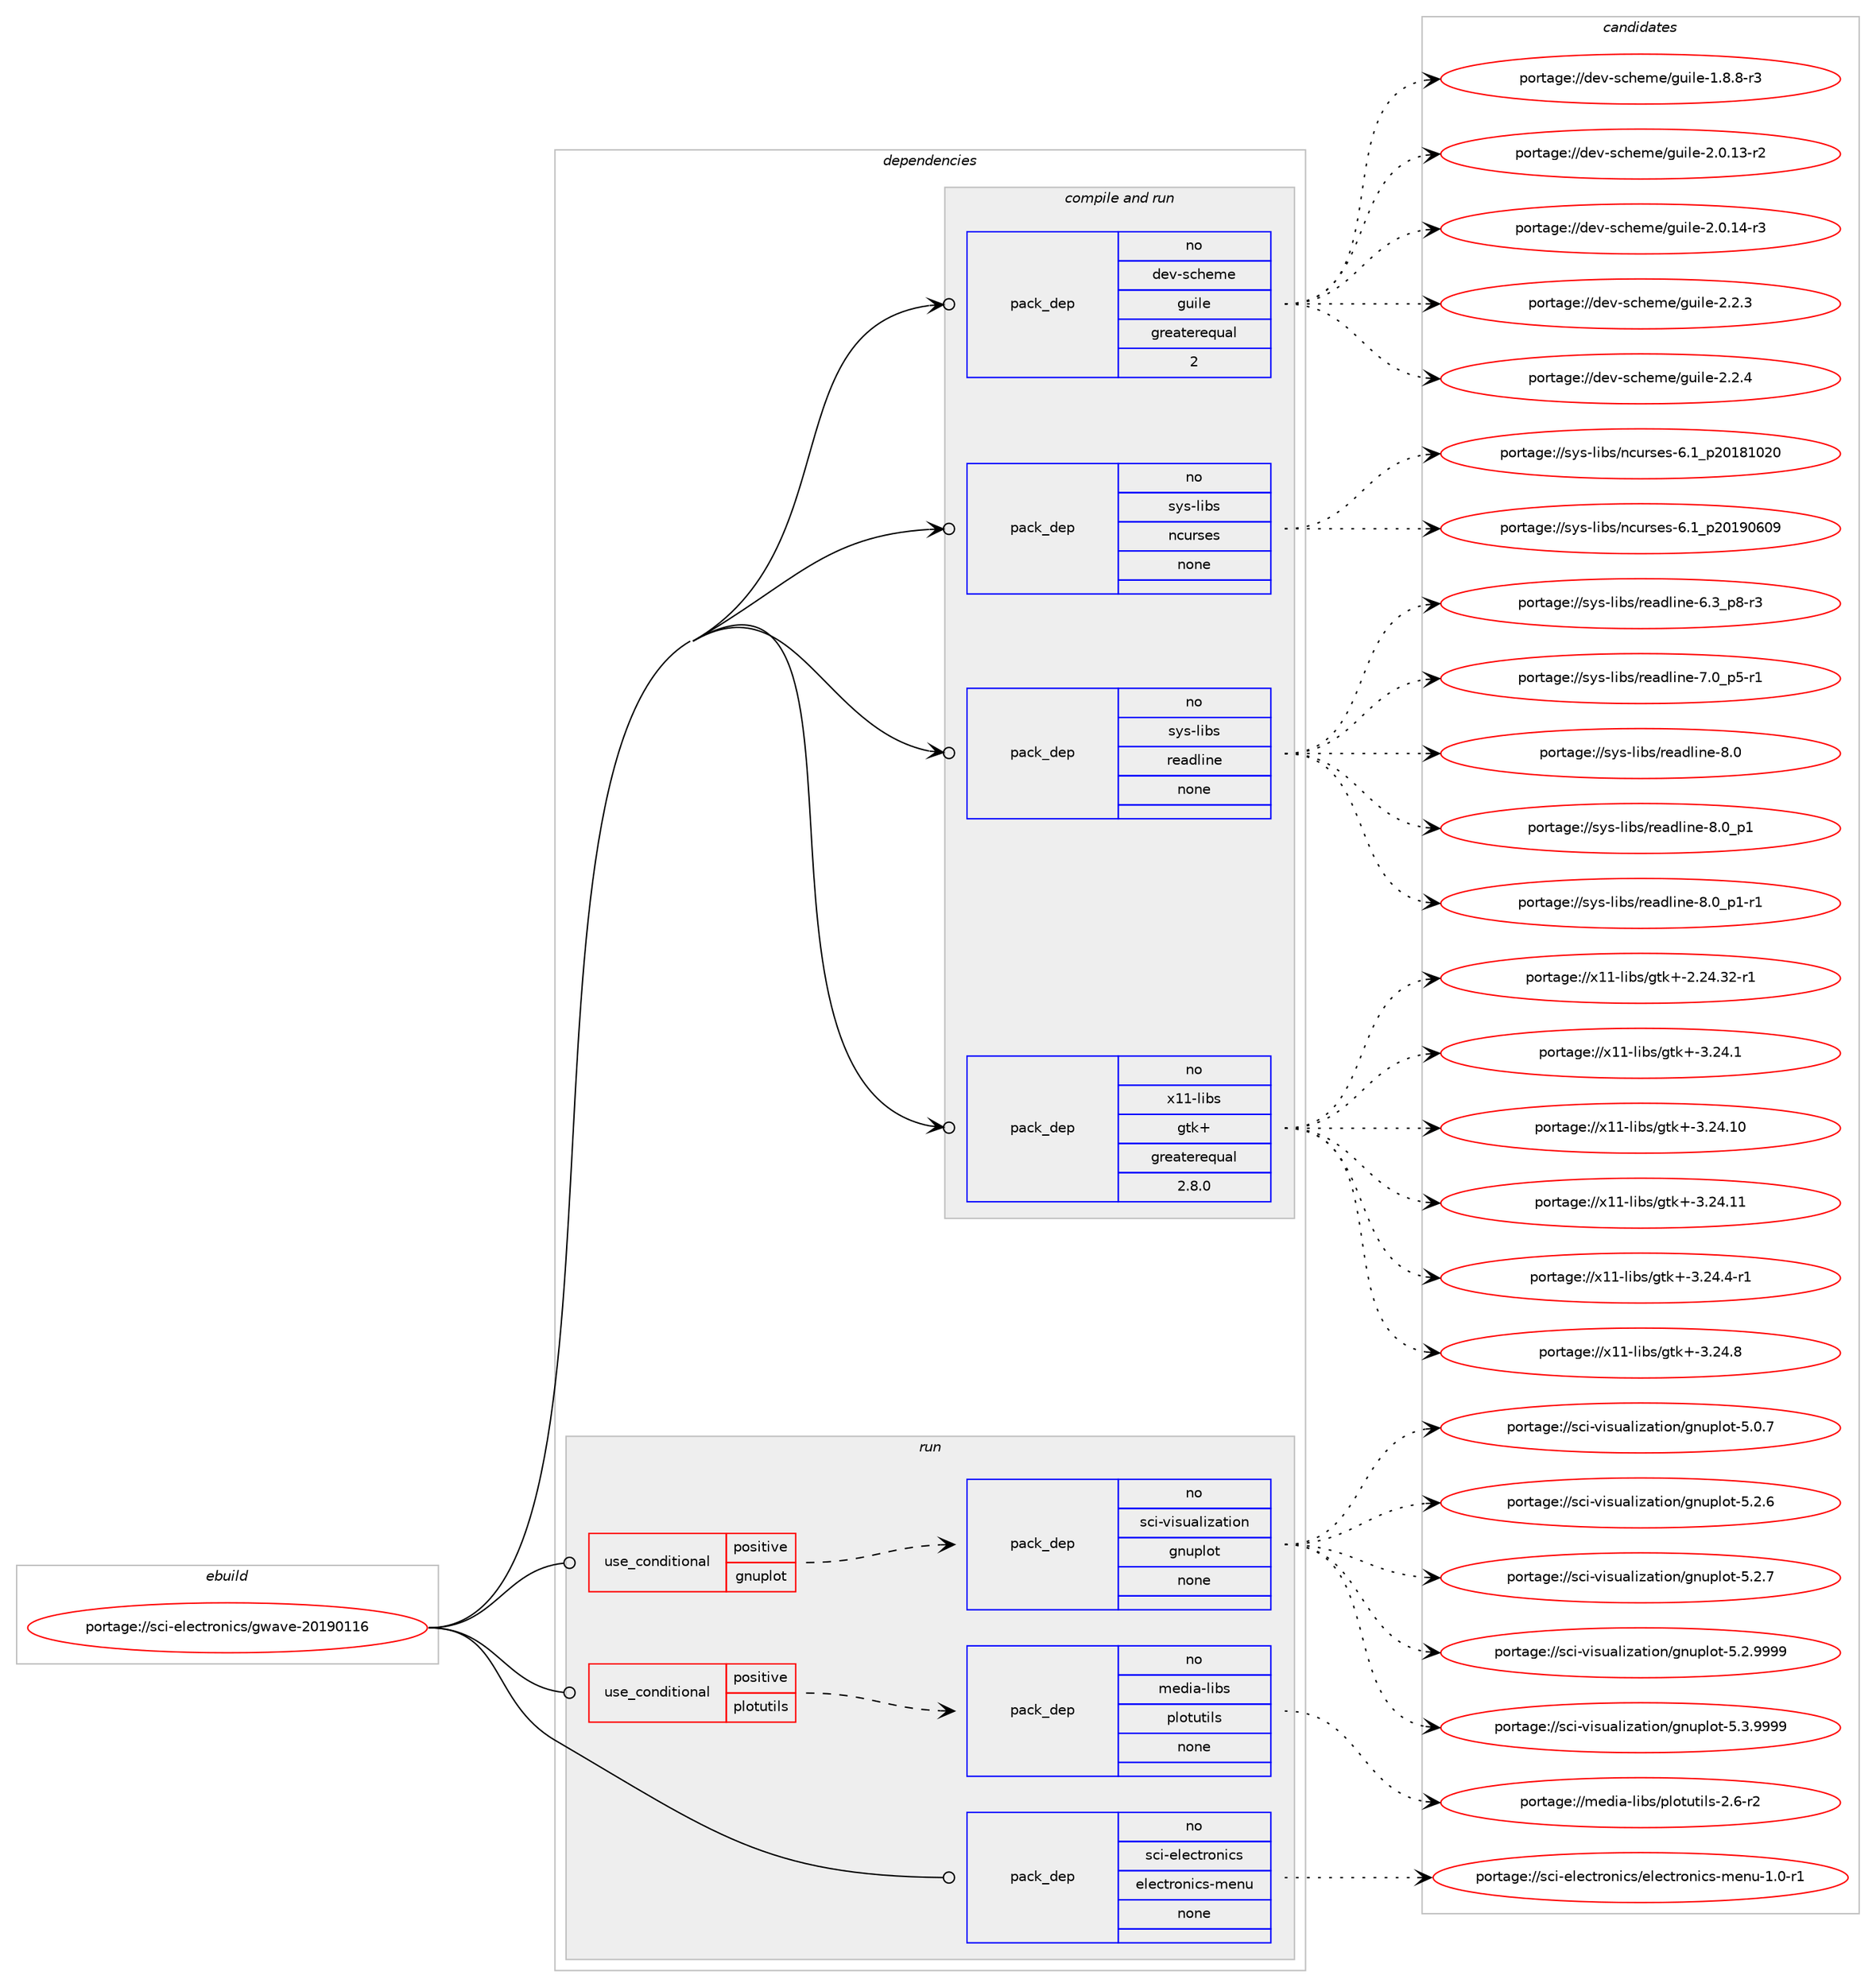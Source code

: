 digraph prolog {

# *************
# Graph options
# *************

newrank=true;
concentrate=true;
compound=true;
graph [rankdir=LR,fontname=Helvetica,fontsize=10,ranksep=1.5];#, ranksep=2.5, nodesep=0.2];
edge  [arrowhead=vee];
node  [fontname=Helvetica,fontsize=10];

# **********
# The ebuild
# **********

subgraph cluster_leftcol {
color=gray;
rank=same;
label=<<i>ebuild</i>>;
id [label="portage://sci-electronics/gwave-20190116", color=red, width=4, href="../sci-electronics/gwave-20190116.svg"];
}

# ****************
# The dependencies
# ****************

subgraph cluster_midcol {
color=gray;
label=<<i>dependencies</i>>;
subgraph cluster_compile {
fillcolor="#eeeeee";
style=filled;
label=<<i>compile</i>>;
}
subgraph cluster_compileandrun {
fillcolor="#eeeeee";
style=filled;
label=<<i>compile and run</i>>;
subgraph pack283814 {
dependency385972 [label=<<TABLE BORDER="0" CELLBORDER="1" CELLSPACING="0" CELLPADDING="4" WIDTH="220"><TR><TD ROWSPAN="6" CELLPADDING="30">pack_dep</TD></TR><TR><TD WIDTH="110">no</TD></TR><TR><TD>dev-scheme</TD></TR><TR><TD>guile</TD></TR><TR><TD>greaterequal</TD></TR><TR><TD>2</TD></TR></TABLE>>, shape=none, color=blue];
}
id:e -> dependency385972:w [weight=20,style="solid",arrowhead="odotvee"];
subgraph pack283815 {
dependency385973 [label=<<TABLE BORDER="0" CELLBORDER="1" CELLSPACING="0" CELLPADDING="4" WIDTH="220"><TR><TD ROWSPAN="6" CELLPADDING="30">pack_dep</TD></TR><TR><TD WIDTH="110">no</TD></TR><TR><TD>sys-libs</TD></TR><TR><TD>ncurses</TD></TR><TR><TD>none</TD></TR><TR><TD></TD></TR></TABLE>>, shape=none, color=blue];
}
id:e -> dependency385973:w [weight=20,style="solid",arrowhead="odotvee"];
subgraph pack283816 {
dependency385974 [label=<<TABLE BORDER="0" CELLBORDER="1" CELLSPACING="0" CELLPADDING="4" WIDTH="220"><TR><TD ROWSPAN="6" CELLPADDING="30">pack_dep</TD></TR><TR><TD WIDTH="110">no</TD></TR><TR><TD>sys-libs</TD></TR><TR><TD>readline</TD></TR><TR><TD>none</TD></TR><TR><TD></TD></TR></TABLE>>, shape=none, color=blue];
}
id:e -> dependency385974:w [weight=20,style="solid",arrowhead="odotvee"];
subgraph pack283817 {
dependency385975 [label=<<TABLE BORDER="0" CELLBORDER="1" CELLSPACING="0" CELLPADDING="4" WIDTH="220"><TR><TD ROWSPAN="6" CELLPADDING="30">pack_dep</TD></TR><TR><TD WIDTH="110">no</TD></TR><TR><TD>x11-libs</TD></TR><TR><TD>gtk+</TD></TR><TR><TD>greaterequal</TD></TR><TR><TD>2.8.0</TD></TR></TABLE>>, shape=none, color=blue];
}
id:e -> dependency385975:w [weight=20,style="solid",arrowhead="odotvee"];
}
subgraph cluster_run {
fillcolor="#eeeeee";
style=filled;
label=<<i>run</i>>;
subgraph cond95615 {
dependency385976 [label=<<TABLE BORDER="0" CELLBORDER="1" CELLSPACING="0" CELLPADDING="4"><TR><TD ROWSPAN="3" CELLPADDING="10">use_conditional</TD></TR><TR><TD>positive</TD></TR><TR><TD>gnuplot</TD></TR></TABLE>>, shape=none, color=red];
subgraph pack283818 {
dependency385977 [label=<<TABLE BORDER="0" CELLBORDER="1" CELLSPACING="0" CELLPADDING="4" WIDTH="220"><TR><TD ROWSPAN="6" CELLPADDING="30">pack_dep</TD></TR><TR><TD WIDTH="110">no</TD></TR><TR><TD>sci-visualization</TD></TR><TR><TD>gnuplot</TD></TR><TR><TD>none</TD></TR><TR><TD></TD></TR></TABLE>>, shape=none, color=blue];
}
dependency385976:e -> dependency385977:w [weight=20,style="dashed",arrowhead="vee"];
}
id:e -> dependency385976:w [weight=20,style="solid",arrowhead="odot"];
subgraph cond95616 {
dependency385978 [label=<<TABLE BORDER="0" CELLBORDER="1" CELLSPACING="0" CELLPADDING="4"><TR><TD ROWSPAN="3" CELLPADDING="10">use_conditional</TD></TR><TR><TD>positive</TD></TR><TR><TD>plotutils</TD></TR></TABLE>>, shape=none, color=red];
subgraph pack283819 {
dependency385979 [label=<<TABLE BORDER="0" CELLBORDER="1" CELLSPACING="0" CELLPADDING="4" WIDTH="220"><TR><TD ROWSPAN="6" CELLPADDING="30">pack_dep</TD></TR><TR><TD WIDTH="110">no</TD></TR><TR><TD>media-libs</TD></TR><TR><TD>plotutils</TD></TR><TR><TD>none</TD></TR><TR><TD></TD></TR></TABLE>>, shape=none, color=blue];
}
dependency385978:e -> dependency385979:w [weight=20,style="dashed",arrowhead="vee"];
}
id:e -> dependency385978:w [weight=20,style="solid",arrowhead="odot"];
subgraph pack283820 {
dependency385980 [label=<<TABLE BORDER="0" CELLBORDER="1" CELLSPACING="0" CELLPADDING="4" WIDTH="220"><TR><TD ROWSPAN="6" CELLPADDING="30">pack_dep</TD></TR><TR><TD WIDTH="110">no</TD></TR><TR><TD>sci-electronics</TD></TR><TR><TD>electronics-menu</TD></TR><TR><TD>none</TD></TR><TR><TD></TD></TR></TABLE>>, shape=none, color=blue];
}
id:e -> dependency385980:w [weight=20,style="solid",arrowhead="odot"];
}
}

# **************
# The candidates
# **************

subgraph cluster_choices {
rank=same;
color=gray;
label=<<i>candidates</i>>;

subgraph choice283814 {
color=black;
nodesep=1;
choiceportage1001011184511599104101109101471031171051081014549465646564511451 [label="portage://dev-scheme/guile-1.8.8-r3", color=red, width=4,href="../dev-scheme/guile-1.8.8-r3.svg"];
choiceportage100101118451159910410110910147103117105108101455046484649514511450 [label="portage://dev-scheme/guile-2.0.13-r2", color=red, width=4,href="../dev-scheme/guile-2.0.13-r2.svg"];
choiceportage100101118451159910410110910147103117105108101455046484649524511451 [label="portage://dev-scheme/guile-2.0.14-r3", color=red, width=4,href="../dev-scheme/guile-2.0.14-r3.svg"];
choiceportage100101118451159910410110910147103117105108101455046504651 [label="portage://dev-scheme/guile-2.2.3", color=red, width=4,href="../dev-scheme/guile-2.2.3.svg"];
choiceportage100101118451159910410110910147103117105108101455046504652 [label="portage://dev-scheme/guile-2.2.4", color=red, width=4,href="../dev-scheme/guile-2.2.4.svg"];
dependency385972:e -> choiceportage1001011184511599104101109101471031171051081014549465646564511451:w [style=dotted,weight="100"];
dependency385972:e -> choiceportage100101118451159910410110910147103117105108101455046484649514511450:w [style=dotted,weight="100"];
dependency385972:e -> choiceportage100101118451159910410110910147103117105108101455046484649524511451:w [style=dotted,weight="100"];
dependency385972:e -> choiceportage100101118451159910410110910147103117105108101455046504651:w [style=dotted,weight="100"];
dependency385972:e -> choiceportage100101118451159910410110910147103117105108101455046504652:w [style=dotted,weight="100"];
}
subgraph choice283815 {
color=black;
nodesep=1;
choiceportage1151211154510810598115471109911711411510111545544649951125048495649485048 [label="portage://sys-libs/ncurses-6.1_p20181020", color=red, width=4,href="../sys-libs/ncurses-6.1_p20181020.svg"];
choiceportage1151211154510810598115471109911711411510111545544649951125048495748544857 [label="portage://sys-libs/ncurses-6.1_p20190609", color=red, width=4,href="../sys-libs/ncurses-6.1_p20190609.svg"];
dependency385973:e -> choiceportage1151211154510810598115471109911711411510111545544649951125048495649485048:w [style=dotted,weight="100"];
dependency385973:e -> choiceportage1151211154510810598115471109911711411510111545544649951125048495748544857:w [style=dotted,weight="100"];
}
subgraph choice283816 {
color=black;
nodesep=1;
choiceportage115121115451081059811547114101971001081051101014554465195112564511451 [label="portage://sys-libs/readline-6.3_p8-r3", color=red, width=4,href="../sys-libs/readline-6.3_p8-r3.svg"];
choiceportage115121115451081059811547114101971001081051101014555464895112534511449 [label="portage://sys-libs/readline-7.0_p5-r1", color=red, width=4,href="../sys-libs/readline-7.0_p5-r1.svg"];
choiceportage1151211154510810598115471141019710010810511010145564648 [label="portage://sys-libs/readline-8.0", color=red, width=4,href="../sys-libs/readline-8.0.svg"];
choiceportage11512111545108105981154711410197100108105110101455646489511249 [label="portage://sys-libs/readline-8.0_p1", color=red, width=4,href="../sys-libs/readline-8.0_p1.svg"];
choiceportage115121115451081059811547114101971001081051101014556464895112494511449 [label="portage://sys-libs/readline-8.0_p1-r1", color=red, width=4,href="../sys-libs/readline-8.0_p1-r1.svg"];
dependency385974:e -> choiceportage115121115451081059811547114101971001081051101014554465195112564511451:w [style=dotted,weight="100"];
dependency385974:e -> choiceportage115121115451081059811547114101971001081051101014555464895112534511449:w [style=dotted,weight="100"];
dependency385974:e -> choiceportage1151211154510810598115471141019710010810511010145564648:w [style=dotted,weight="100"];
dependency385974:e -> choiceportage11512111545108105981154711410197100108105110101455646489511249:w [style=dotted,weight="100"];
dependency385974:e -> choiceportage115121115451081059811547114101971001081051101014556464895112494511449:w [style=dotted,weight="100"];
}
subgraph choice283817 {
color=black;
nodesep=1;
choiceportage12049494510810598115471031161074345504650524651504511449 [label="portage://x11-libs/gtk+-2.24.32-r1", color=red, width=4,href="../x11-libs/gtk+-2.24.32-r1.svg"];
choiceportage12049494510810598115471031161074345514650524649 [label="portage://x11-libs/gtk+-3.24.1", color=red, width=4,href="../x11-libs/gtk+-3.24.1.svg"];
choiceportage1204949451081059811547103116107434551465052464948 [label="portage://x11-libs/gtk+-3.24.10", color=red, width=4,href="../x11-libs/gtk+-3.24.10.svg"];
choiceportage1204949451081059811547103116107434551465052464949 [label="portage://x11-libs/gtk+-3.24.11", color=red, width=4,href="../x11-libs/gtk+-3.24.11.svg"];
choiceportage120494945108105981154710311610743455146505246524511449 [label="portage://x11-libs/gtk+-3.24.4-r1", color=red, width=4,href="../x11-libs/gtk+-3.24.4-r1.svg"];
choiceportage12049494510810598115471031161074345514650524656 [label="portage://x11-libs/gtk+-3.24.8", color=red, width=4,href="../x11-libs/gtk+-3.24.8.svg"];
dependency385975:e -> choiceportage12049494510810598115471031161074345504650524651504511449:w [style=dotted,weight="100"];
dependency385975:e -> choiceportage12049494510810598115471031161074345514650524649:w [style=dotted,weight="100"];
dependency385975:e -> choiceportage1204949451081059811547103116107434551465052464948:w [style=dotted,weight="100"];
dependency385975:e -> choiceportage1204949451081059811547103116107434551465052464949:w [style=dotted,weight="100"];
dependency385975:e -> choiceportage120494945108105981154710311610743455146505246524511449:w [style=dotted,weight="100"];
dependency385975:e -> choiceportage12049494510810598115471031161074345514650524656:w [style=dotted,weight="100"];
}
subgraph choice283818 {
color=black;
nodesep=1;
choiceportage1159910545118105115117971081051229711610511111047103110117112108111116455346484655 [label="portage://sci-visualization/gnuplot-5.0.7", color=red, width=4,href="../sci-visualization/gnuplot-5.0.7.svg"];
choiceportage1159910545118105115117971081051229711610511111047103110117112108111116455346504654 [label="portage://sci-visualization/gnuplot-5.2.6", color=red, width=4,href="../sci-visualization/gnuplot-5.2.6.svg"];
choiceportage1159910545118105115117971081051229711610511111047103110117112108111116455346504655 [label="portage://sci-visualization/gnuplot-5.2.7", color=red, width=4,href="../sci-visualization/gnuplot-5.2.7.svg"];
choiceportage1159910545118105115117971081051229711610511111047103110117112108111116455346504657575757 [label="portage://sci-visualization/gnuplot-5.2.9999", color=red, width=4,href="../sci-visualization/gnuplot-5.2.9999.svg"];
choiceportage1159910545118105115117971081051229711610511111047103110117112108111116455346514657575757 [label="portage://sci-visualization/gnuplot-5.3.9999", color=red, width=4,href="../sci-visualization/gnuplot-5.3.9999.svg"];
dependency385977:e -> choiceportage1159910545118105115117971081051229711610511111047103110117112108111116455346484655:w [style=dotted,weight="100"];
dependency385977:e -> choiceportage1159910545118105115117971081051229711610511111047103110117112108111116455346504654:w [style=dotted,weight="100"];
dependency385977:e -> choiceportage1159910545118105115117971081051229711610511111047103110117112108111116455346504655:w [style=dotted,weight="100"];
dependency385977:e -> choiceportage1159910545118105115117971081051229711610511111047103110117112108111116455346504657575757:w [style=dotted,weight="100"];
dependency385977:e -> choiceportage1159910545118105115117971081051229711610511111047103110117112108111116455346514657575757:w [style=dotted,weight="100"];
}
subgraph choice283819 {
color=black;
nodesep=1;
choiceportage10910110010597451081059811547112108111116117116105108115455046544511450 [label="portage://media-libs/plotutils-2.6-r2", color=red, width=4,href="../media-libs/plotutils-2.6-r2.svg"];
dependency385979:e -> choiceportage10910110010597451081059811547112108111116117116105108115455046544511450:w [style=dotted,weight="100"];
}
subgraph choice283820 {
color=black;
nodesep=1;
choiceportage1159910545101108101991161141111101059911547101108101991161141111101059911545109101110117454946484511449 [label="portage://sci-electronics/electronics-menu-1.0-r1", color=red, width=4,href="../sci-electronics/electronics-menu-1.0-r1.svg"];
dependency385980:e -> choiceportage1159910545101108101991161141111101059911547101108101991161141111101059911545109101110117454946484511449:w [style=dotted,weight="100"];
}
}

}
